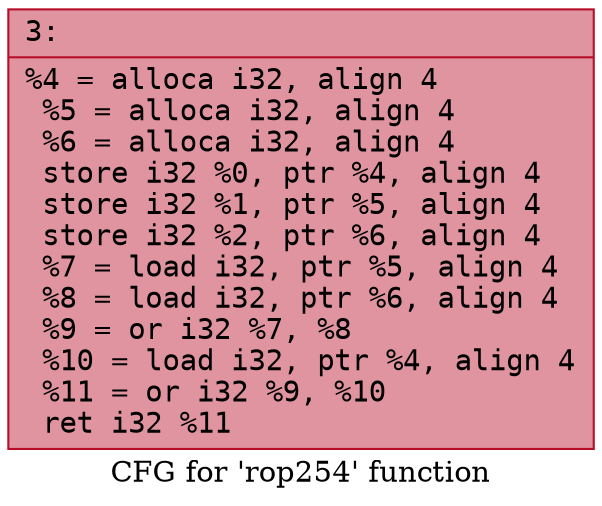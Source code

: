 digraph "CFG for 'rop254' function" {
	label="CFG for 'rop254' function";

	Node0x6000015c2e40 [shape=record,color="#b70d28ff", style=filled, fillcolor="#b70d2870" fontname="Courier",label="{3:\l|  %4 = alloca i32, align 4\l  %5 = alloca i32, align 4\l  %6 = alloca i32, align 4\l  store i32 %0, ptr %4, align 4\l  store i32 %1, ptr %5, align 4\l  store i32 %2, ptr %6, align 4\l  %7 = load i32, ptr %5, align 4\l  %8 = load i32, ptr %6, align 4\l  %9 = or i32 %7, %8\l  %10 = load i32, ptr %4, align 4\l  %11 = or i32 %9, %10\l  ret i32 %11\l}"];
}
